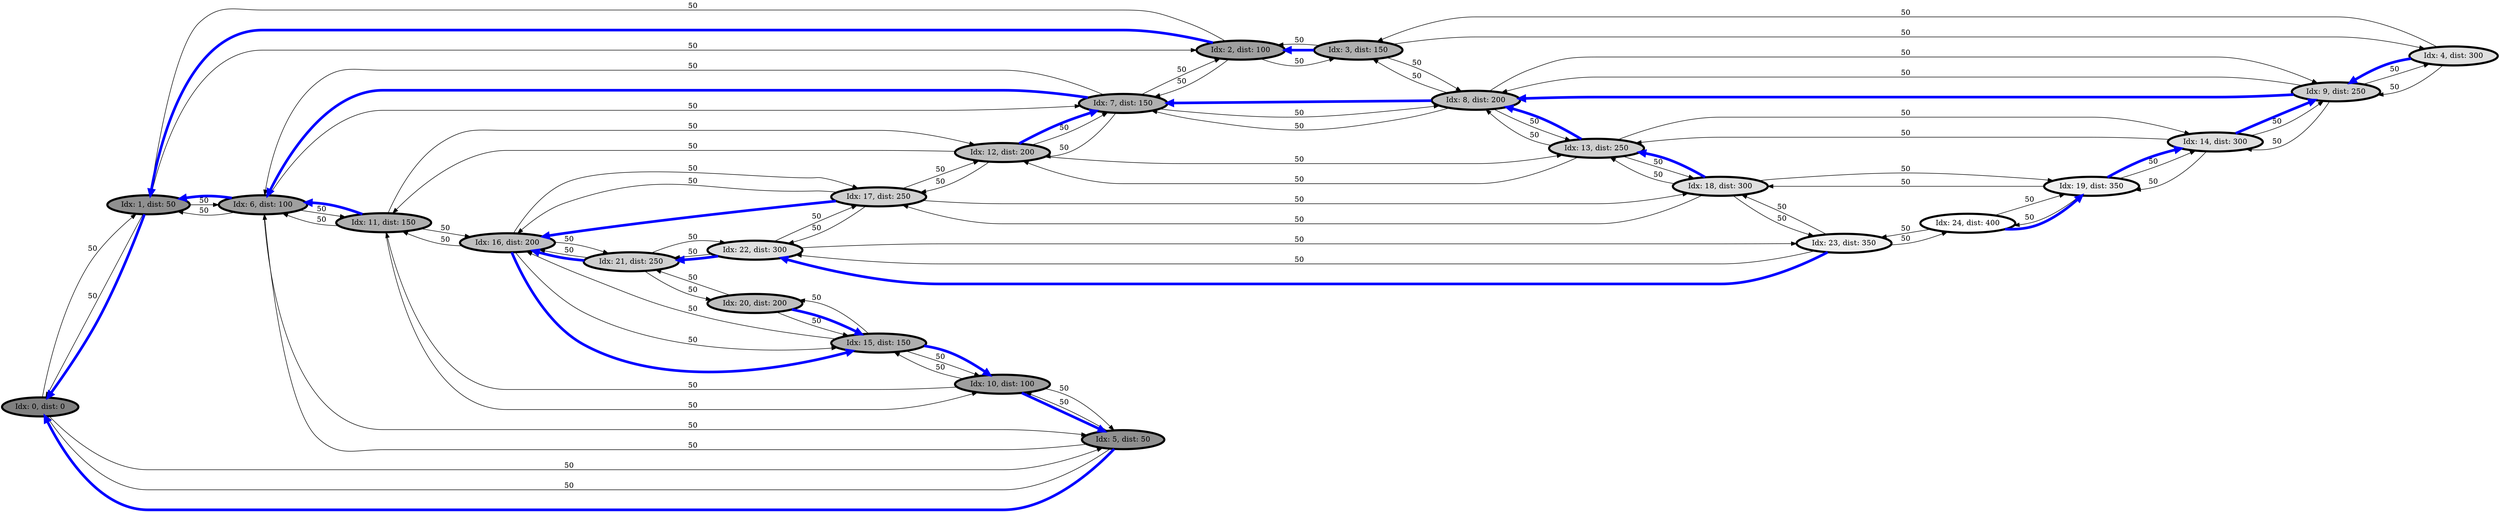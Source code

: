 digraph g
{ 
node [shape=none]
rankdir="LR"
node_0_25
[ shape = oval; penwidth = 4; fillcolor = "0.0 0.0 0.5"; style=filled; label = "Idx: 0, dist: 0" ];
node_0_25 -> node_1_25 [ label="50", len=5 ]
node_0_25 -> node_5_25 [ label="50", len=5 ]
node_1_25
[ shape = oval; penwidth = 4; fillcolor = "0.0 0.0 0.5625"; style=filled; label = "Idx: 1, dist: 50" ];
node_1_25 -> node_2_25 [ label="50", len=5 ]
node_1_25 -> node_6_25 [ label="50", len=5 ]
node_1_25 -> node_0_25 [ label="50", len=5 ]
node_1_25 -> node_0_25 [ color=blue, penwidth=5, len=0.1 ]
node_2_25
[ shape = oval; penwidth = 4; fillcolor = "0.0 0.0 0.625"; style=filled; label = "Idx: 2, dist: 100" ];
node_2_25 -> node_3_25 [ label="50", len=5 ]
node_2_25 -> node_7_25 [ label="50", len=5 ]
node_2_25 -> node_1_25 [ label="50", len=5 ]
node_2_25 -> node_1_25 [ color=blue, penwidth=5, len=0.1 ]
node_3_25
[ shape = oval; penwidth = 4; fillcolor = "0.0 0.0 0.6875"; style=filled; label = "Idx: 3, dist: 150" ];
node_3_25 -> node_4_25 [ label="50", len=5 ]
node_3_25 -> node_8_25 [ label="50", len=5 ]
node_3_25 -> node_2_25 [ label="50", len=5 ]
node_3_25 -> node_2_25 [ color=blue, penwidth=5, len=0.1 ]
node_4_25
[ shape = oval; penwidth = 4; fillcolor = "0.0 0.0 0.875"; style=filled; label = "Idx: 4, dist: 300" ];
node_4_25 -> node_9_25 [ label="50", len=5 ]
node_4_25 -> node_3_25 [ label="50", len=5 ]
node_4_25 -> node_9_25 [ color=blue, penwidth=5, len=5 ]
node_5_25
[ shape = oval; penwidth = 4; fillcolor = "0.0 0.0 0.5625"; style=filled; label = "Idx: 5, dist: 50" ];
node_5_25 -> node_6_25 [ label="50", len=5 ]
node_5_25 -> node_10_25 [ label="50", len=5 ]
node_5_25 -> node_0_25 [ label="50", len=5 ]
node_5_25 -> node_0_25 [ color=blue, penwidth=5, len=0.1 ]
node_6_25
[ shape = oval; penwidth = 4; fillcolor = "0.0 0.0 0.625"; style=filled; label = "Idx: 6, dist: 100" ];
node_6_25 -> node_7_25 [ label="50", len=5 ]
node_6_25 -> node_11_25 [ label="50", len=5 ]
node_6_25 -> node_1_25 [ label="50", len=5 ]
node_6_25 -> node_5_25 [ label="50", len=5 ]
node_6_25 -> node_1_25 [ color=blue, penwidth=5, len=0.1 ]
node_7_25
[ shape = oval; penwidth = 4; fillcolor = "0.0 0.0 0.6875"; style=filled; label = "Idx: 7, dist: 150" ];
node_7_25 -> node_8_25 [ label="50", len=5 ]
node_7_25 -> node_12_25 [ label="50", len=5 ]
node_7_25 -> node_2_25 [ label="50", len=5 ]
node_7_25 -> node_6_25 [ label="50", len=5 ]
node_7_25 -> node_6_25 [ color=blue, penwidth=5, len=0.1 ]
node_8_25
[ shape = oval; penwidth = 4; fillcolor = "0.0 0.0 0.75"; style=filled; label = "Idx: 8, dist: 200" ];
node_8_25 -> node_9_25 [ label="50", len=5 ]
node_8_25 -> node_13_25 [ label="50", len=5 ]
node_8_25 -> node_3_25 [ label="50", len=5 ]
node_8_25 -> node_7_25 [ label="50", len=5 ]
node_8_25 -> node_7_25 [ color=blue, penwidth=5, len=0.1 ]
node_9_25
[ shape = oval; penwidth = 4; fillcolor = "0.0 0.0 0.8125"; style=filled; label = "Idx: 9, dist: 250" ];
node_9_25 -> node_14_25 [ label="50", len=5 ]
node_9_25 -> node_4_25 [ label="50", len=5 ]
node_9_25 -> node_8_25 [ label="50", len=5 ]
node_9_25 -> node_8_25 [ color=blue, penwidth=5, len=0.1 ]
node_10_25
[ shape = oval; penwidth = 4; fillcolor = "0.0 0.0 0.625"; style=filled; label = "Idx: 10, dist: 100" ];
node_10_25 -> node_11_25 [ label="50", len=5 ]
node_10_25 -> node_15_25 [ label="50", len=5 ]
node_10_25 -> node_5_25 [ label="50", len=5 ]
node_10_25 -> node_5_25 [ color=blue, penwidth=5, len=0.1 ]
node_11_25
[ shape = oval; penwidth = 4; fillcolor = "0.0 0.0 0.6875"; style=filled; label = "Idx: 11, dist: 150" ];
node_11_25 -> node_12_25 [ label="50", len=5 ]
node_11_25 -> node_16_25 [ label="50", len=5 ]
node_11_25 -> node_6_25 [ label="50", len=5 ]
node_11_25 -> node_10_25 [ label="50", len=5 ]
node_11_25 -> node_6_25 [ color=blue, penwidth=5, len=0.1 ]
node_12_25
[ shape = oval; penwidth = 4; fillcolor = "0.0 0.0 0.75"; style=filled; label = "Idx: 12, dist: 200" ];
node_12_25 -> node_13_25 [ label="50", len=5 ]
node_12_25 -> node_17_25 [ label="50", len=5 ]
node_12_25 -> node_7_25 [ label="50", len=5 ]
node_12_25 -> node_11_25 [ label="50", len=5 ]
node_12_25 -> node_7_25 [ color=blue, penwidth=5, len=0.1 ]
node_13_25
[ shape = oval; penwidth = 4; fillcolor = "0.0 0.0 0.8125"; style=filled; label = "Idx: 13, dist: 250" ];
node_13_25 -> node_14_25 [ label="50", len=5 ]
node_13_25 -> node_18_25 [ label="50", len=5 ]
node_13_25 -> node_8_25 [ label="50", len=5 ]
node_13_25 -> node_12_25 [ label="50", len=5 ]
node_13_25 -> node_8_25 [ color=blue, penwidth=5, len=0.1 ]
node_14_25
[ shape = oval; penwidth = 4; fillcolor = "0.0 0.0 0.875"; style=filled; label = "Idx: 14, dist: 300" ];
node_14_25 -> node_19_25 [ label="50", len=5 ]
node_14_25 -> node_9_25 [ label="50", len=5 ]
node_14_25 -> node_13_25 [ label="50", len=5 ]
node_14_25 -> node_9_25 [ color=blue, penwidth=5, len=0.1 ]
node_15_25
[ shape = oval; penwidth = 4; fillcolor = "0.0 0.0 0.6875"; style=filled; label = "Idx: 15, dist: 150" ];
node_15_25 -> node_16_25 [ label="50", len=5 ]
node_15_25 -> node_20_25 [ label="50", len=5 ]
node_15_25 -> node_10_25 [ label="50", len=5 ]
node_15_25 -> node_10_25 [ color=blue, penwidth=5, len=0.1 ]
node_16_25
[ shape = oval; penwidth = 4; fillcolor = "0.0 0.0 0.75"; style=filled; label = "Idx: 16, dist: 200" ];
node_16_25 -> node_17_25 [ label="50", len=5 ]
node_16_25 -> node_21_25 [ label="50", len=5 ]
node_16_25 -> node_11_25 [ label="50", len=5 ]
node_16_25 -> node_15_25 [ label="50", len=5 ]
node_16_25 -> node_15_25 [ color=blue, penwidth=5, len=0.1 ]
node_17_25
[ shape = oval; penwidth = 4; fillcolor = "0.0 0.0 0.8125"; style=filled; label = "Idx: 17, dist: 250" ];
node_17_25 -> node_18_25 [ label="50", len=5 ]
node_17_25 -> node_22_25 [ label="50", len=5 ]
node_17_25 -> node_12_25 [ label="50", len=5 ]
node_17_25 -> node_16_25 [ label="50", len=5 ]
node_17_25 -> node_16_25 [ color=blue, penwidth=5, len=0.1 ]
node_18_25
[ shape = oval; penwidth = 4; fillcolor = "0.0 0.0 0.875"; style=filled; label = "Idx: 18, dist: 300" ];
node_18_25 -> node_19_25 [ label="50", len=5 ]
node_18_25 -> node_23_25 [ label="50", len=5 ]
node_18_25 -> node_13_25 [ label="50", len=5 ]
node_18_25 -> node_17_25 [ label="50", len=5 ]
node_18_25 -> node_13_25 [ color=blue, penwidth=5, len=0.1 ]
node_19_25
[ shape = oval; penwidth = 4; fillcolor = "0.0 0.0 0.9375"; style=filled; label = "Idx: 19, dist: 350" ];
node_19_25 -> node_24_25 [ label="50", len=5 ]
node_19_25 -> node_14_25 [ label="50", len=5 ]
node_19_25 -> node_18_25 [ label="50", len=5 ]
node_19_25 -> node_14_25 [ color=blue, penwidth=5, len=0.1 ]
node_20_25
[ shape = oval; penwidth = 4; fillcolor = "0.0 0.0 0.75"; style=filled; label = "Idx: 20, dist: 200" ];
node_20_25 -> node_21_25 [ label="50", len=5 ]
node_20_25 -> node_15_25 [ label="50", len=5 ]
node_20_25 -> node_15_25 [ color=blue, penwidth=5, len=0.1 ]
node_21_25
[ shape = oval; penwidth = 4; fillcolor = "0.0 0.0 0.8125"; style=filled; label = "Idx: 21, dist: 250" ];
node_21_25 -> node_22_25 [ label="50", len=5 ]
node_21_25 -> node_16_25 [ label="50", len=5 ]
node_21_25 -> node_20_25 [ label="50", len=5 ]
node_21_25 -> node_16_25 [ color=blue, penwidth=5, len=0.1 ]
node_22_25
[ shape = oval; penwidth = 4; fillcolor = "0.0 0.0 0.875"; style=filled; label = "Idx: 22, dist: 300" ];
node_22_25 -> node_23_25 [ label="50", len=5 ]
node_22_25 -> node_17_25 [ label="50", len=5 ]
node_22_25 -> node_21_25 [ label="50", len=5 ]
node_22_25 -> node_21_25 [ color=blue, penwidth=5, len=0.1 ]
node_23_25
[ shape = oval; penwidth = 4; fillcolor = "0.0 0.0 0.9375"; style=filled; label = "Idx: 23, dist: 350" ];
node_23_25 -> node_24_25 [ label="50", len=5 ]
node_23_25 -> node_18_25 [ label="50", len=5 ]
node_23_25 -> node_22_25 [ label="50", len=5 ]
node_23_25 -> node_22_25 [ color=blue, penwidth=5, len=0.1 ]
node_24_25
[ shape = oval; penwidth = 4; fillcolor = "0.0 0.0 1"; style=filled; label = "Idx: 24, dist: 400" ];
node_24_25 -> node_19_25 [ label="50", len=5 ]
node_24_25 -> node_23_25 [ label="50", len=5 ]
node_24_25 -> node_19_25 [ color=blue, penwidth=5, len=0.1 ]
}
